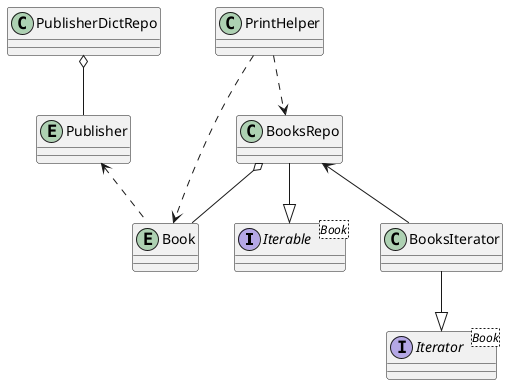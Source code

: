 @startuml
interface Iterable<Book>
interface Iterator<Book>

entity Book
entity Publisher
class BooksRepo
class PublisherDictRepo
class BooksIterator
class PrintHelper

BooksRepo --|> Iterable
BooksIterator --|>Iterator

Publisher <..Book
BooksRepo o--Book
BooksRepo <--BooksIterator
PublisherDictRepo o--Publisher
PrintHelper..>Book
PrintHelper..>BooksRepo

@enduml